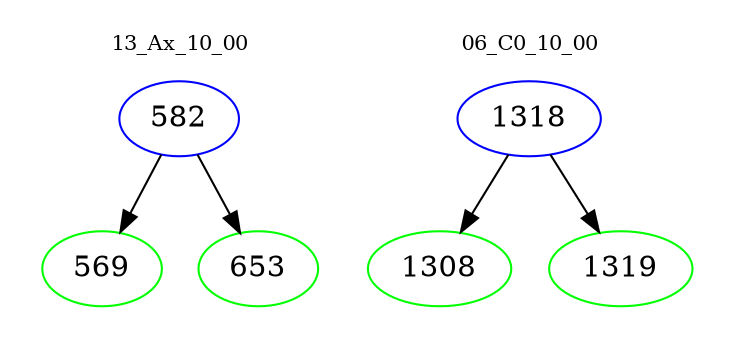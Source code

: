 digraph{
subgraph cluster_0 {
color = white
label = "13_Ax_10_00";
fontsize=10;
T0_582 [label="582", color="blue"]
T0_582 -> T0_569 [color="black"]
T0_569 [label="569", color="green"]
T0_582 -> T0_653 [color="black"]
T0_653 [label="653", color="green"]
}
subgraph cluster_1 {
color = white
label = "06_C0_10_00";
fontsize=10;
T1_1318 [label="1318", color="blue"]
T1_1318 -> T1_1308 [color="black"]
T1_1308 [label="1308", color="green"]
T1_1318 -> T1_1319 [color="black"]
T1_1319 [label="1319", color="green"]
}
}
